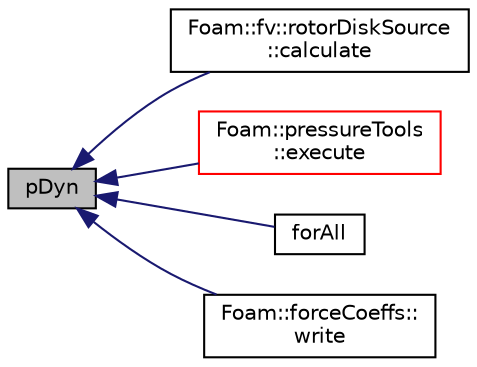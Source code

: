 digraph "pDyn"
{
  bgcolor="transparent";
  edge [fontname="Helvetica",fontsize="10",labelfontname="Helvetica",labelfontsize="10"];
  node [fontname="Helvetica",fontsize="10",shape=record];
  rankdir="LR";
  Node1 [label="pDyn",height=0.2,width=0.4,color="black", fillcolor="grey75", style="filled", fontcolor="black"];
  Node1 -> Node2 [dir="back",color="midnightblue",fontsize="10",style="solid",fontname="Helvetica"];
  Node2 [label="Foam::fv::rotorDiskSource\l::calculate",height=0.2,width=0.4,color="black",URL="$a02225.html#af1f80de2cfdda8beed20eae7693f3c4e",tooltip="Calculate forces. "];
  Node1 -> Node3 [dir="back",color="midnightblue",fontsize="10",style="solid",fontname="Helvetica"];
  Node3 [label="Foam::pressureTools\l::execute",height=0.2,width=0.4,color="red",URL="$a01967.html#a61af3e60b94ae3e748f6fbac1e794af7",tooltip="Execute, currently does nothing. "];
  Node1 -> Node4 [dir="back",color="midnightblue",fontsize="10",style="solid",fontname="Helvetica"];
  Node4 [label="forAll",height=0.2,width=0.4,color="black",URL="$a04487.html#a10c29c5a8ec21260e2867f83e0bbd2b6"];
  Node1 -> Node5 [dir="back",color="midnightblue",fontsize="10",style="solid",fontname="Helvetica"];
  Node5 [label="Foam::forceCoeffs::\lwrite",height=0.2,width=0.4,color="black",URL="$a00853.html#aac759501cf6c7895a70eecbef0226ae1",tooltip="Write the forces. "];
}
